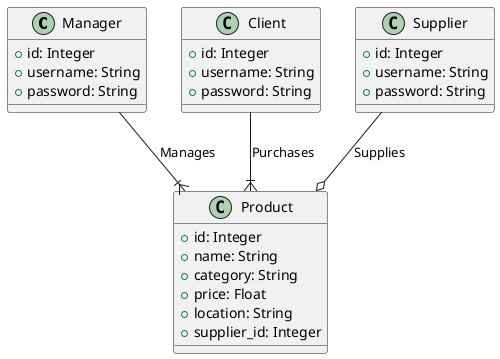 @startuml END

!define ENTITY class

ENTITY Manager {
  + id: Integer
  + username: String
  + password: String
}

ENTITY Client {
  + id: Integer
  + username: String
  + password: String
}

ENTITY Supplier {
  + id: Integer
  + username: String
  + password: String
}

ENTITY Product {
  + id: Integer
  + name: String
  + category: String
  + price: Float
  + location: String
  + supplier_id: Integer
}

Manager --|{ Product: Manages
Client --|{ Product: Purchases
Supplier --o Product: Supplies

@enduml
